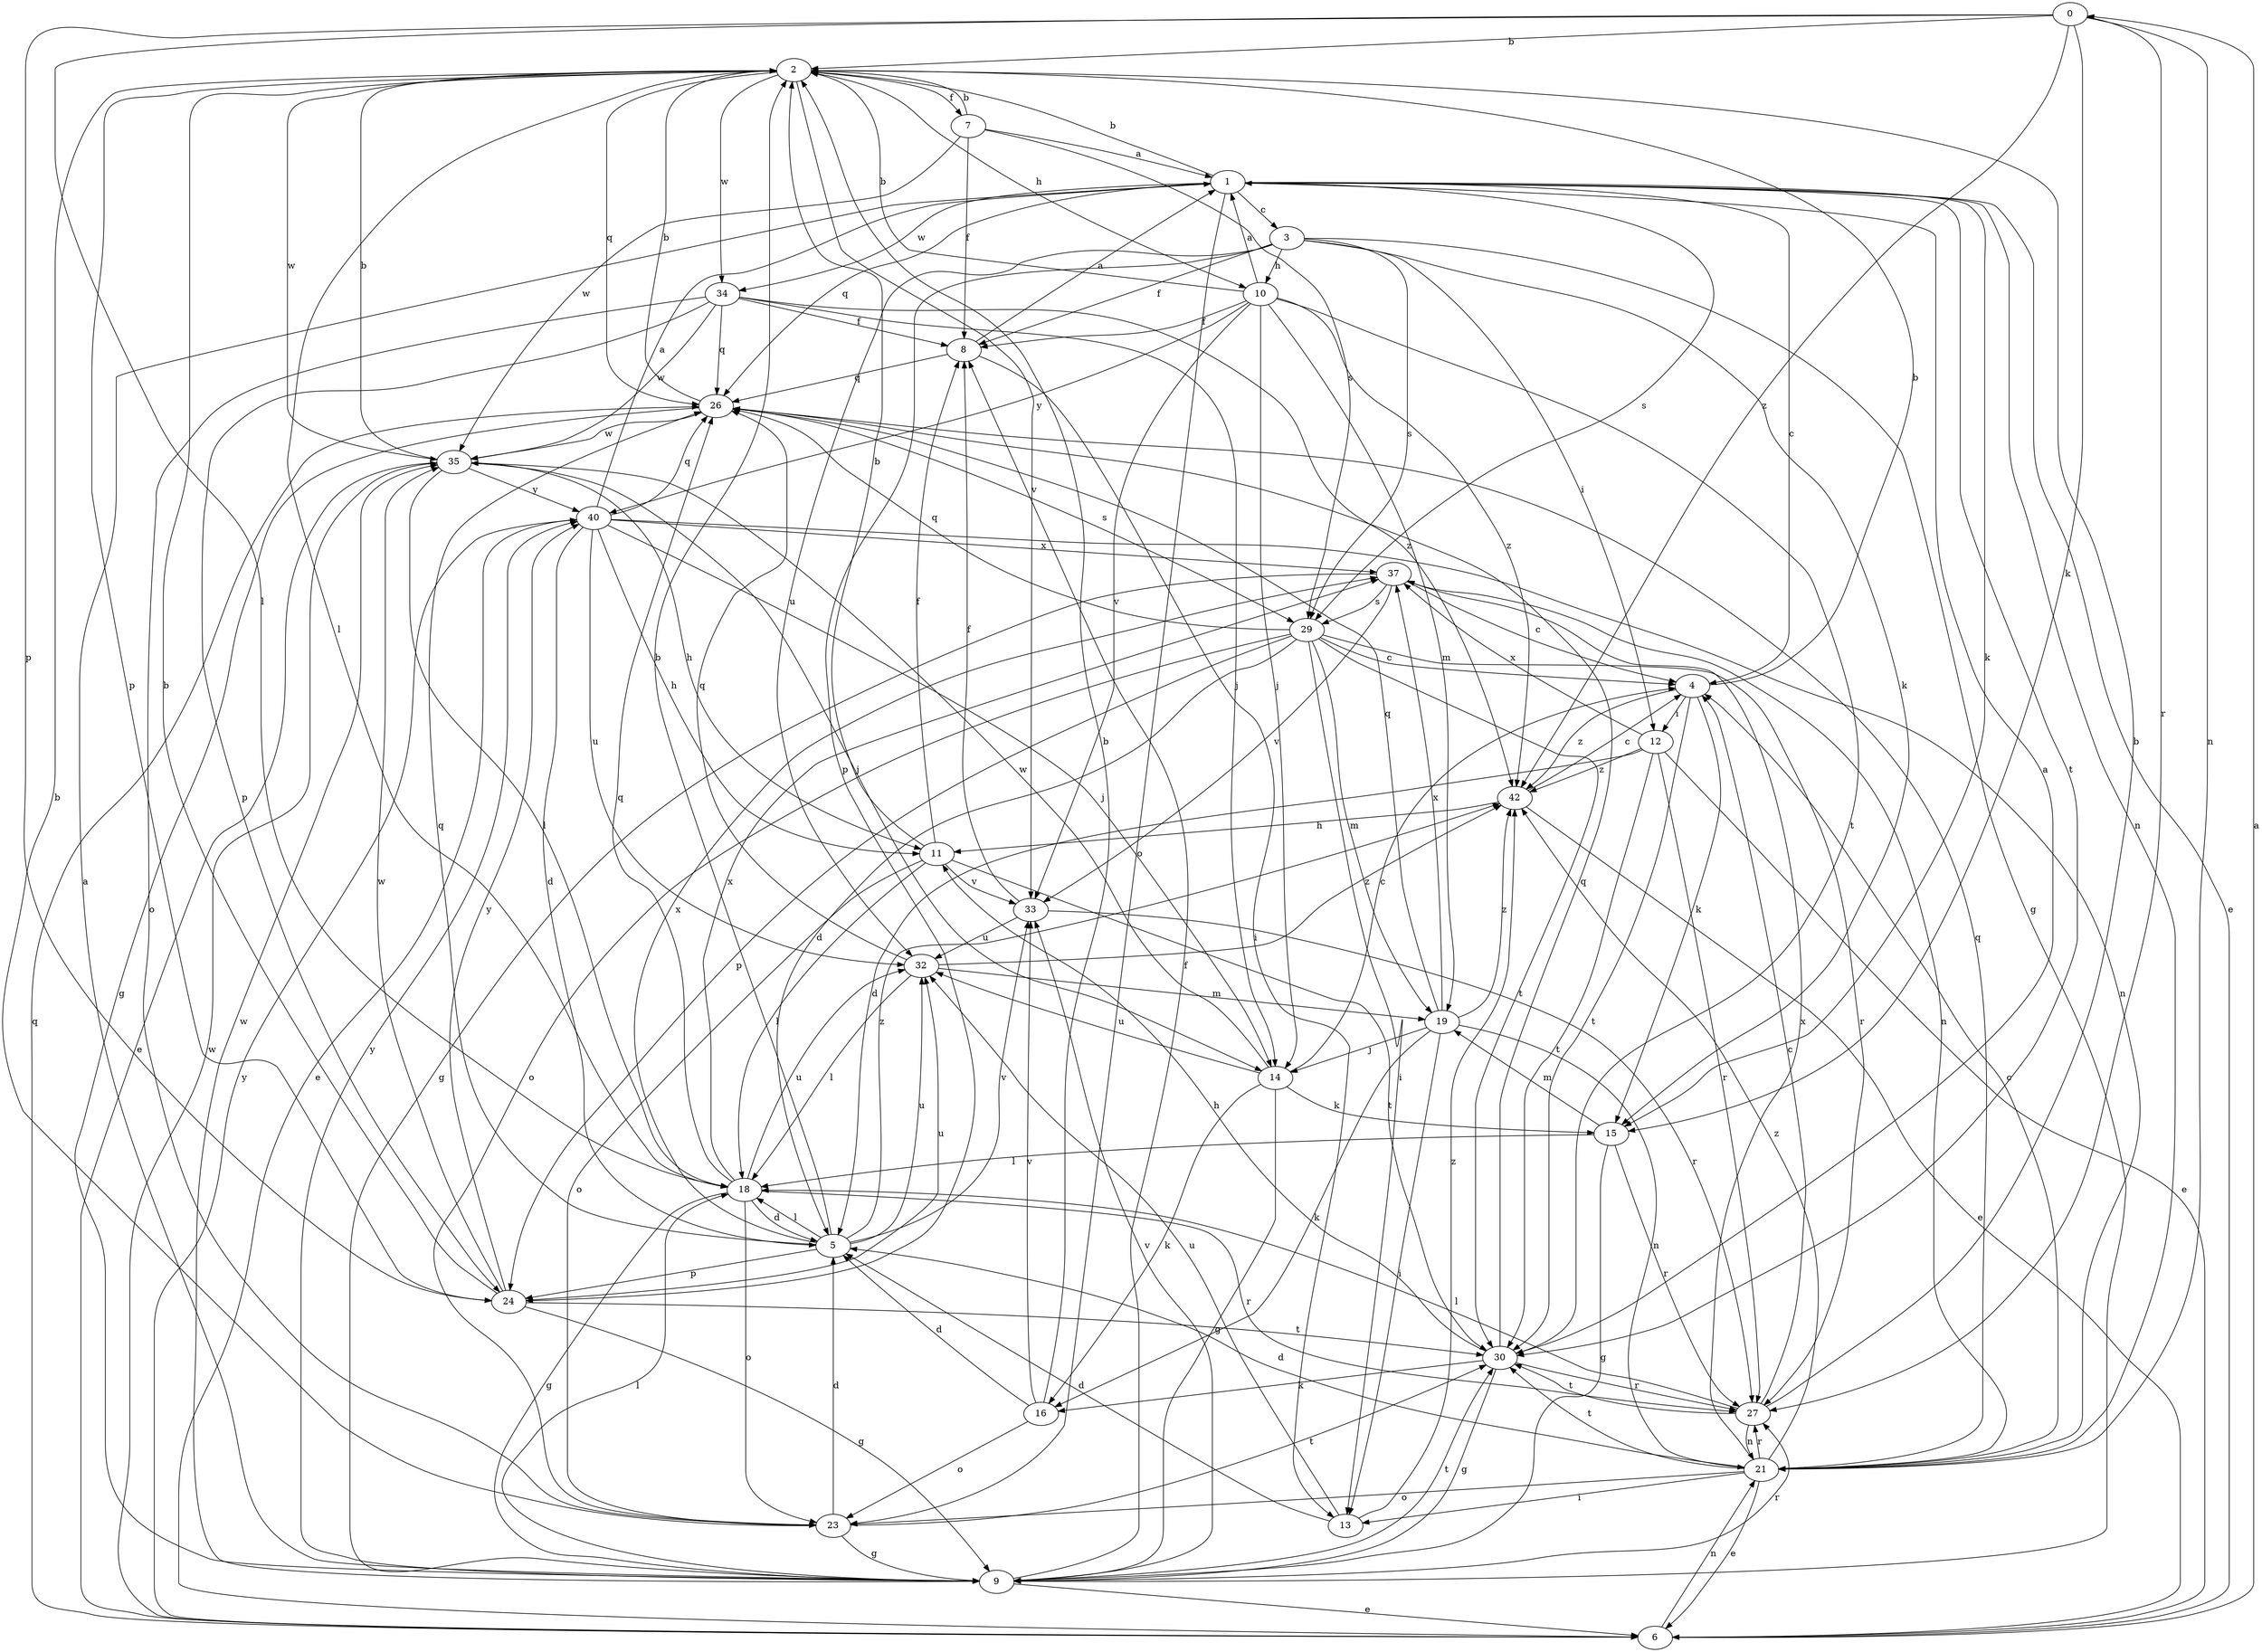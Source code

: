 strict digraph  {
0;
1;
2;
3;
4;
5;
6;
7;
8;
9;
10;
11;
12;
13;
14;
15;
16;
18;
19;
21;
23;
24;
26;
27;
29;
30;
32;
33;
34;
35;
37;
40;
42;
0 -> 2  [label=b];
0 -> 15  [label=k];
0 -> 18  [label=l];
0 -> 21  [label=n];
0 -> 24  [label=p];
0 -> 27  [label=r];
0 -> 42  [label=z];
1 -> 2  [label=b];
1 -> 3  [label=c];
1 -> 4  [label=c];
1 -> 6  [label=e];
1 -> 15  [label=k];
1 -> 21  [label=n];
1 -> 23  [label=o];
1 -> 26  [label=q];
1 -> 29  [label=s];
1 -> 30  [label=t];
1 -> 34  [label=w];
2 -> 7  [label=f];
2 -> 10  [label=h];
2 -> 18  [label=l];
2 -> 24  [label=p];
2 -> 26  [label=q];
2 -> 33  [label=v];
2 -> 34  [label=w];
2 -> 35  [label=w];
3 -> 8  [label=f];
3 -> 9  [label=g];
3 -> 10  [label=h];
3 -> 12  [label=i];
3 -> 15  [label=k];
3 -> 24  [label=p];
3 -> 29  [label=s];
3 -> 32  [label=u];
4 -> 2  [label=b];
4 -> 12  [label=i];
4 -> 15  [label=k];
4 -> 30  [label=t];
4 -> 42  [label=z];
5 -> 2  [label=b];
5 -> 18  [label=l];
5 -> 24  [label=p];
5 -> 26  [label=q];
5 -> 32  [label=u];
5 -> 33  [label=v];
5 -> 37  [label=x];
5 -> 42  [label=z];
6 -> 0  [label=a];
6 -> 21  [label=n];
6 -> 26  [label=q];
6 -> 35  [label=w];
6 -> 40  [label=y];
7 -> 1  [label=a];
7 -> 2  [label=b];
7 -> 8  [label=f];
7 -> 29  [label=s];
7 -> 35  [label=w];
8 -> 1  [label=a];
8 -> 13  [label=i];
8 -> 26  [label=q];
9 -> 1  [label=a];
9 -> 6  [label=e];
9 -> 8  [label=f];
9 -> 18  [label=l];
9 -> 27  [label=r];
9 -> 30  [label=t];
9 -> 33  [label=v];
9 -> 35  [label=w];
9 -> 40  [label=y];
10 -> 1  [label=a];
10 -> 2  [label=b];
10 -> 8  [label=f];
10 -> 14  [label=j];
10 -> 19  [label=m];
10 -> 30  [label=t];
10 -> 33  [label=v];
10 -> 40  [label=y];
10 -> 42  [label=z];
11 -> 2  [label=b];
11 -> 8  [label=f];
11 -> 18  [label=l];
11 -> 23  [label=o];
11 -> 30  [label=t];
11 -> 33  [label=v];
12 -> 5  [label=d];
12 -> 6  [label=e];
12 -> 27  [label=r];
12 -> 30  [label=t];
12 -> 37  [label=x];
12 -> 42  [label=z];
13 -> 5  [label=d];
13 -> 32  [label=u];
13 -> 42  [label=z];
14 -> 4  [label=c];
14 -> 9  [label=g];
14 -> 15  [label=k];
14 -> 16  [label=k];
14 -> 32  [label=u];
14 -> 35  [label=w];
15 -> 9  [label=g];
15 -> 18  [label=l];
15 -> 19  [label=m];
15 -> 27  [label=r];
16 -> 2  [label=b];
16 -> 5  [label=d];
16 -> 23  [label=o];
16 -> 33  [label=v];
18 -> 5  [label=d];
18 -> 9  [label=g];
18 -> 23  [label=o];
18 -> 26  [label=q];
18 -> 27  [label=r];
18 -> 32  [label=u];
18 -> 37  [label=x];
19 -> 13  [label=i];
19 -> 14  [label=j];
19 -> 16  [label=k];
19 -> 21  [label=n];
19 -> 26  [label=q];
19 -> 37  [label=x];
19 -> 42  [label=z];
21 -> 4  [label=c];
21 -> 5  [label=d];
21 -> 6  [label=e];
21 -> 13  [label=i];
21 -> 23  [label=o];
21 -> 26  [label=q];
21 -> 27  [label=r];
21 -> 30  [label=t];
21 -> 37  [label=x];
21 -> 42  [label=z];
23 -> 2  [label=b];
23 -> 5  [label=d];
23 -> 9  [label=g];
23 -> 30  [label=t];
24 -> 2  [label=b];
24 -> 9  [label=g];
24 -> 30  [label=t];
24 -> 32  [label=u];
24 -> 35  [label=w];
24 -> 40  [label=y];
26 -> 2  [label=b];
26 -> 9  [label=g];
26 -> 29  [label=s];
26 -> 35  [label=w];
27 -> 2  [label=b];
27 -> 4  [label=c];
27 -> 18  [label=l];
27 -> 21  [label=n];
27 -> 30  [label=t];
29 -> 4  [label=c];
29 -> 5  [label=d];
29 -> 13  [label=i];
29 -> 19  [label=m];
29 -> 23  [label=o];
29 -> 24  [label=p];
29 -> 26  [label=q];
29 -> 27  [label=r];
29 -> 30  [label=t];
30 -> 1  [label=a];
30 -> 9  [label=g];
30 -> 11  [label=h];
30 -> 16  [label=k];
30 -> 26  [label=q];
30 -> 27  [label=r];
32 -> 18  [label=l];
32 -> 19  [label=m];
32 -> 26  [label=q];
32 -> 42  [label=z];
33 -> 8  [label=f];
33 -> 27  [label=r];
33 -> 32  [label=u];
34 -> 8  [label=f];
34 -> 14  [label=j];
34 -> 23  [label=o];
34 -> 24  [label=p];
34 -> 26  [label=q];
34 -> 35  [label=w];
34 -> 42  [label=z];
35 -> 2  [label=b];
35 -> 6  [label=e];
35 -> 11  [label=h];
35 -> 14  [label=j];
35 -> 18  [label=l];
35 -> 40  [label=y];
37 -> 4  [label=c];
37 -> 9  [label=g];
37 -> 21  [label=n];
37 -> 29  [label=s];
37 -> 33  [label=v];
40 -> 1  [label=a];
40 -> 5  [label=d];
40 -> 6  [label=e];
40 -> 11  [label=h];
40 -> 14  [label=j];
40 -> 21  [label=n];
40 -> 26  [label=q];
40 -> 32  [label=u];
40 -> 37  [label=x];
42 -> 4  [label=c];
42 -> 6  [label=e];
42 -> 11  [label=h];
}
